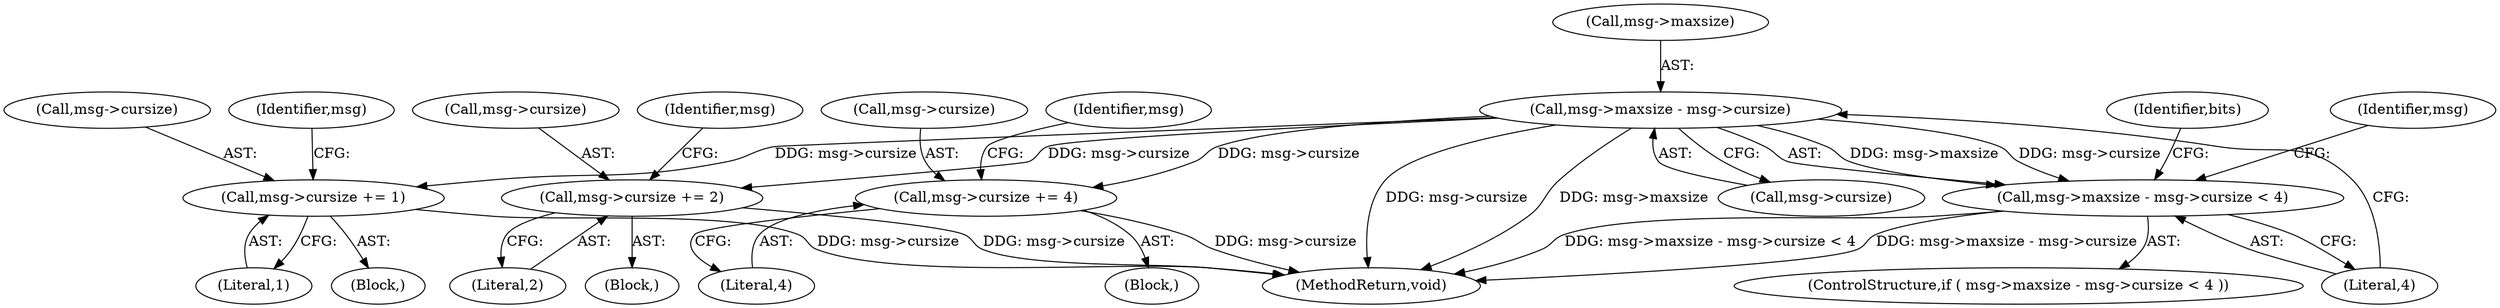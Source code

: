 digraph "1_ioq3_d2b1d124d4055c2fcbe5126863487c52fd58cca1_5@del" {
"1000111" [label="(Call,msg->maxsize - msg->cursize)"];
"1000110" [label="(Call,msg->maxsize - msg->cursize < 4)"];
"1000172" [label="(Call,msg->cursize += 1)"];
"1000203" [label="(Call,msg->cursize += 2)"];
"1000230" [label="(Call,msg->cursize += 4)"];
"1000187" [label="(Block,)"];
"1000234" [label="(Literal,4)"];
"1000203" [label="(Call,msg->cursize += 2)"];
"1000122" [label="(Identifier,msg)"];
"1000204" [label="(Call,msg->cursize)"];
"1000231" [label="(Call,msg->cursize)"];
"1000111" [label="(Call,msg->maxsize - msg->cursize)"];
"1000109" [label="(ControlStructure,if ( msg->maxsize - msg->cursize < 4 ))"];
"1000112" [label="(Call,msg->maxsize)"];
"1000210" [label="(Identifier,msg)"];
"1000176" [label="(Literal,1)"];
"1000342" [label="(MethodReturn,void)"];
"1000207" [label="(Literal,2)"];
"1000110" [label="(Call,msg->maxsize - msg->cursize < 4)"];
"1000129" [label="(Identifier,bits)"];
"1000237" [label="(Identifier,msg)"];
"1000218" [label="(Block,)"];
"1000179" [label="(Identifier,msg)"];
"1000118" [label="(Literal,4)"];
"1000173" [label="(Call,msg->cursize)"];
"1000172" [label="(Call,msg->cursize += 1)"];
"1000115" [label="(Call,msg->cursize)"];
"1000162" [label="(Block,)"];
"1000230" [label="(Call,msg->cursize += 4)"];
"1000111" -> "1000110"  [label="AST: "];
"1000111" -> "1000115"  [label="CFG: "];
"1000112" -> "1000111"  [label="AST: "];
"1000115" -> "1000111"  [label="AST: "];
"1000118" -> "1000111"  [label="CFG: "];
"1000111" -> "1000342"  [label="DDG: msg->cursize"];
"1000111" -> "1000342"  [label="DDG: msg->maxsize"];
"1000111" -> "1000110"  [label="DDG: msg->maxsize"];
"1000111" -> "1000110"  [label="DDG: msg->cursize"];
"1000111" -> "1000172"  [label="DDG: msg->cursize"];
"1000111" -> "1000203"  [label="DDG: msg->cursize"];
"1000111" -> "1000230"  [label="DDG: msg->cursize"];
"1000110" -> "1000109"  [label="AST: "];
"1000110" -> "1000118"  [label="CFG: "];
"1000118" -> "1000110"  [label="AST: "];
"1000122" -> "1000110"  [label="CFG: "];
"1000129" -> "1000110"  [label="CFG: "];
"1000110" -> "1000342"  [label="DDG: msg->maxsize - msg->cursize < 4"];
"1000110" -> "1000342"  [label="DDG: msg->maxsize - msg->cursize"];
"1000172" -> "1000162"  [label="AST: "];
"1000172" -> "1000176"  [label="CFG: "];
"1000173" -> "1000172"  [label="AST: "];
"1000176" -> "1000172"  [label="AST: "];
"1000179" -> "1000172"  [label="CFG: "];
"1000172" -> "1000342"  [label="DDG: msg->cursize"];
"1000203" -> "1000187"  [label="AST: "];
"1000203" -> "1000207"  [label="CFG: "];
"1000204" -> "1000203"  [label="AST: "];
"1000207" -> "1000203"  [label="AST: "];
"1000210" -> "1000203"  [label="CFG: "];
"1000203" -> "1000342"  [label="DDG: msg->cursize"];
"1000230" -> "1000218"  [label="AST: "];
"1000230" -> "1000234"  [label="CFG: "];
"1000231" -> "1000230"  [label="AST: "];
"1000234" -> "1000230"  [label="AST: "];
"1000237" -> "1000230"  [label="CFG: "];
"1000230" -> "1000342"  [label="DDG: msg->cursize"];
}

